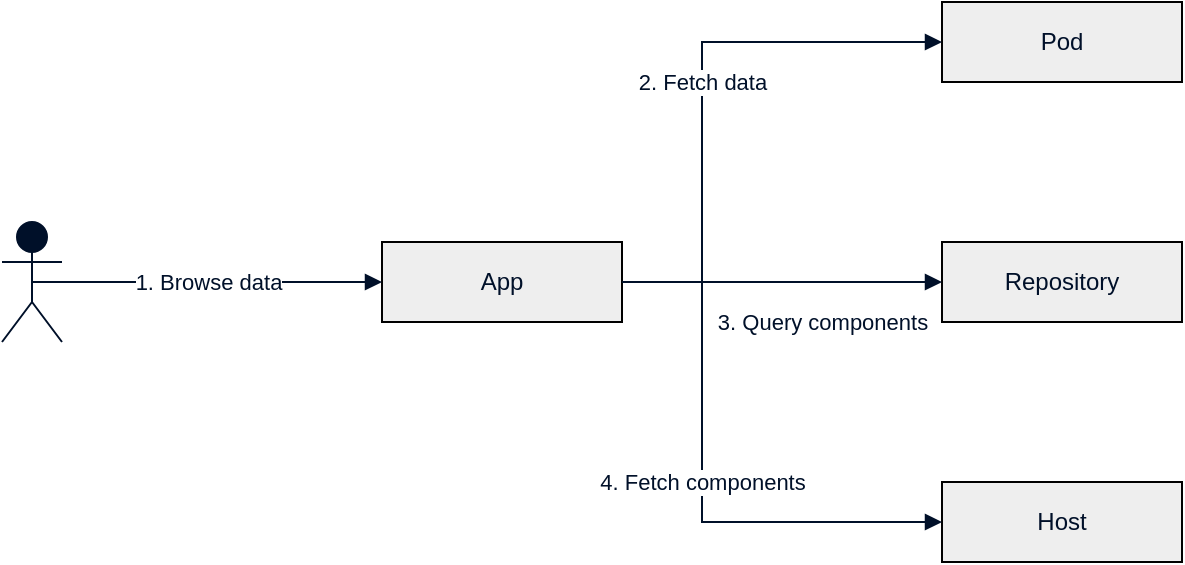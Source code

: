 <mxfile version="13.10.0" type="embed">
    <diagram id="ETuqZOJ1dYJBmNjdok6E" name="Page-1">
        <mxGraphModel dx="841" dy="732" grid="1" gridSize="10" guides="1" tooltips="1" connect="1" arrows="1" fold="1" page="1" pageScale="1" pageWidth="827" pageHeight="1169" background="#FFFFFF" math="0" shadow="0">
            <root>
                <mxCell id="0"/>
                <mxCell id="1" parent="0"/>
                <mxCell id="2" value="App" style="rounded=0;whiteSpace=wrap;html=1;fillColor=#EEEEEE;fontColor=#001029;fontFamily=Helvetica;" parent="1" vertex="1">
                    <mxGeometry x="320" y="280" width="120" height="40" as="geometry"/>
                </mxCell>
                <mxCell id="3" value="Host" style="rounded=0;whiteSpace=wrap;html=1;fillColor=#EEEEEE;fontColor=#001029;fontFamily=Helvetica;" parent="1" vertex="1">
                    <mxGeometry x="600" y="400" width="120" height="40" as="geometry"/>
                </mxCell>
                <mxCell id="4" value="Repository" style="rounded=0;whiteSpace=wrap;html=1;fillColor=#EEEEEE;fontColor=#001029;fontFamily=Helvetica;" parent="1" vertex="1">
                    <mxGeometry x="600" y="280" width="120" height="40" as="geometry"/>
                </mxCell>
                <mxCell id="5" value="Pod" style="rounded=0;whiteSpace=wrap;html=1;fillColor=#EEEEEE;fontColor=#001029;fontFamily=Helvetica;" parent="1" vertex="1">
                    <mxGeometry x="600" y="160" width="120" height="40" as="geometry"/>
                </mxCell>
                <mxCell id="9" value="" style="shape=umlActor;verticalLabelPosition=bottom;verticalAlign=top;html=1;outlineConnect=0;rounded=0;fontFamily=Fira Sans;fontSource=https%3A%2F%2Ffonts.googleapis.com%2Fcss%3Ffamily%3DFira%2BSans;fontColor=#001029;fillColor=#001029;strokeColor=#001029;" parent="1" vertex="1">
                    <mxGeometry x="130" y="270" width="30" height="60" as="geometry"/>
                </mxCell>
                <mxCell id="11" value="" style="endArrow=block;html=1;exitX=0.5;exitY=0.5;exitDx=0;exitDy=0;exitPerimeter=0;strokeColor=#001029;labelBackgroundColor=#ffffff;fontColor=#001029;rounded=0;endFill=1;" parent="1" source="9" target="2" edge="1">
                    <mxGeometry relative="1" as="geometry">
                        <mxPoint x="330" y="380" as="sourcePoint"/>
                        <mxPoint x="430" y="380" as="targetPoint"/>
                    </mxGeometry>
                </mxCell>
                <mxCell id="12" value="1. Browse data" style="edgeLabel;resizable=0;html=1;align=center;verticalAlign=middle;fontColor=#001029;labelBackgroundColor=#FFFFFF;fontFamily=Helvetica;" parent="11" connectable="0" vertex="1">
                    <mxGeometry relative="1" as="geometry"/>
                </mxCell>
                <mxCell id="13" value="" style="endArrow=block;html=1;exitX=1;exitY=0.5;exitDx=0;exitDy=0;strokeColor=#001029;labelBackgroundColor=#FFFFFF;fontColor=#001029;entryX=0;entryY=0.5;entryDx=0;entryDy=0;rounded=0;endFill=1;fontFamily=Helvetica;" parent="1" source="2" target="5" edge="1">
                    <mxGeometry relative="1" as="geometry">
                        <mxPoint x="235" y="310" as="sourcePoint"/>
                        <mxPoint x="330" y="310" as="targetPoint"/>
                        <Array as="points">
                            <mxPoint x="480" y="300"/>
                            <mxPoint x="480" y="180"/>
                        </Array>
                    </mxGeometry>
                </mxCell>
                <mxCell id="14" value="2. Fetch data" style="edgeLabel;resizable=0;html=1;align=center;verticalAlign=middle;fontColor=#001029;labelBackgroundColor=#FFFFFF;" parent="13" connectable="0" vertex="1">
                    <mxGeometry relative="1" as="geometry"/>
                </mxCell>
                <mxCell id="17" value="" style="endArrow=block;html=1;exitX=1;exitY=0.5;exitDx=0;exitDy=0;strokeColor=#001029;labelBackgroundColor=#FFFFFF;fontColor=#001029;rounded=0;endFill=1;entryX=0;entryY=0.5;entryDx=0;entryDy=0;fontFamily=Helvetica;" parent="1" source="2" target="3" edge="1">
                    <mxGeometry relative="1" as="geometry">
                        <mxPoint x="235" y="310" as="sourcePoint"/>
                        <mxPoint x="330" y="310" as="targetPoint"/>
                        <Array as="points">
                            <mxPoint x="480" y="300"/>
                            <mxPoint x="480" y="420"/>
                        </Array>
                    </mxGeometry>
                </mxCell>
                <mxCell id="18" value="4. Fetch components" style="edgeLabel;resizable=0;html=1;align=center;verticalAlign=middle;fontColor=#001029;labelBackgroundColor=#FFFFFF;" parent="17" connectable="0" vertex="1">
                    <mxGeometry relative="1" as="geometry"/>
                </mxCell>
                <mxCell id="19" value="" style="endArrow=block;html=1;exitX=1;exitY=0.5;exitDx=0;exitDy=0;strokeColor=#001029;labelBackgroundColor=#FFFFFF;fontColor=#001029;rounded=0;endFill=1;entryX=0;entryY=0.5;entryDx=0;entryDy=0;fontFamily=Helvetica;" parent="1" source="2" target="4" edge="1">
                    <mxGeometry relative="1" as="geometry">
                        <mxPoint x="245" y="320" as="sourcePoint"/>
                        <mxPoint x="340" y="320" as="targetPoint"/>
                    </mxGeometry>
                </mxCell>
                <mxCell id="20" value="3. Query components" style="edgeLabel;resizable=0;html=1;align=center;verticalAlign=middle;fontColor=#001029;labelBackgroundColor=#FFFFFF;" parent="19" connectable="0" vertex="1">
                    <mxGeometry relative="1" as="geometry">
                        <mxPoint x="20" y="20" as="offset"/>
                    </mxGeometry>
                </mxCell>
            </root>
        </mxGraphModel>
    </diagram>
</mxfile>